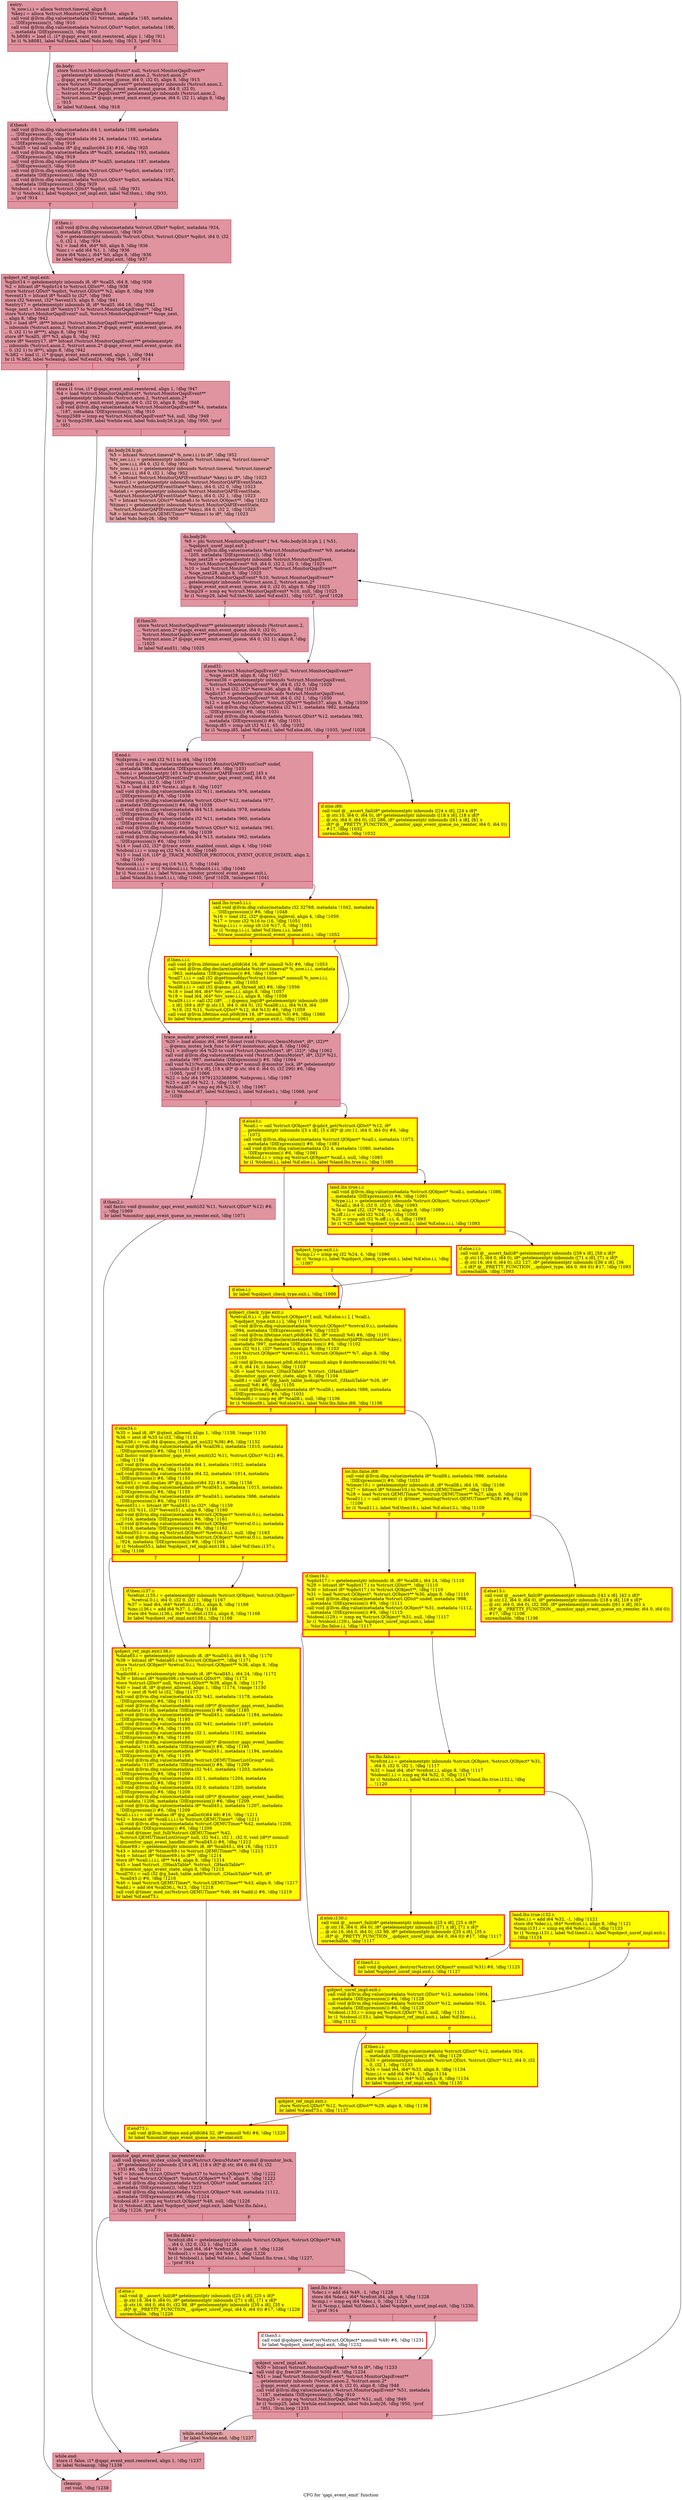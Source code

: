 digraph "CFG for 'qapi_event_emit' function" {
	label="CFG for 'qapi_event_emit' function";

	Node0x55aadc8b01c0 [shape=record,color="#b70d28ff", style=filled, fillcolor="#b70d2870",label="{entry:\l  %_now.i.i.i = alloca %struct.timeval, align 8\l  %key.i = alloca %struct.MonitorQAPIEventState, align 8\l  call void @llvm.dbg.value(metadata i32 %event, metadata !185, metadata\l... !DIExpression()), !dbg !910\l  call void @llvm.dbg.value(metadata %struct.QDict* %qdict, metadata !186,\l... metadata !DIExpression()), !dbg !910\l  %.b8081 = load i1, i1* @qapi_event_emit.reentered, align 1, !dbg !911\l  br i1 %.b8081, label %if.then4, label %do.body, !dbg !913, !prof !914\l|{<s0>T|<s1>F}}"];
	Node0x55aadc8b01c0:s0 -> Node0x55aadc8d4680;
	Node0x55aadc8b01c0:s1 -> Node0x55aadc8d0e30;
	Node0x55aadc8d0e30 [shape=record,color="#b70d28ff", style=filled, fillcolor="#b70d2870",label="{do.body:                                          \l  store %struct.MonitorQapiEvent* null, %struct.MonitorQapiEvent**\l... getelementptr inbounds (%struct.anon.2, %struct.anon.2*\l... @qapi_event_emit.event_queue, i64 0, i32 0), align 8, !dbg !915\l  store %struct.MonitorQapiEvent** getelementptr inbounds (%struct.anon.2,\l... %struct.anon.2* @qapi_event_emit.event_queue, i64 0, i32 0),\l... %struct.MonitorQapiEvent*** getelementptr inbounds (%struct.anon.2,\l... %struct.anon.2* @qapi_event_emit.event_queue, i64 0, i32 1), align 8, !dbg\l... !915\l  br label %if.then4, !dbg !918\l}"];
	Node0x55aadc8d0e30 -> Node0x55aadc8d4680;
	Node0x55aadc8d4680 [shape=record,color="#b70d28ff", style=filled, fillcolor="#b70d2870",label="{if.then4:                                         \l  call void @llvm.dbg.value(metadata i64 1, metadata !188, metadata\l... !DIExpression()), !dbg !919\l  call void @llvm.dbg.value(metadata i64 24, metadata !192, metadata\l... !DIExpression()), !dbg !919\l  %call5 = tail call noalias i8* @g_malloc(i64 24) #16, !dbg !920\l  call void @llvm.dbg.value(metadata i8* %call5, metadata !193, metadata\l... !DIExpression()), !dbg !919\l  call void @llvm.dbg.value(metadata i8* %call5, metadata !187, metadata\l... !DIExpression()), !dbg !910\l  call void @llvm.dbg.value(metadata %struct.QDict* %qdict, metadata !197,\l... metadata !DIExpression()), !dbg !923\l  call void @llvm.dbg.value(metadata %struct.QDict* %qdict, metadata !924,\l... metadata !DIExpression()), !dbg !929\l  %tobool.i = icmp eq %struct.QDict* %qdict, null, !dbg !931\l  br i1 %tobool.i, label %qobject_ref_impl.exit, label %if.then.i, !dbg !933,\l... !prof !914\l|{<s0>T|<s1>F}}"];
	Node0x55aadc8d4680:s0 -> Node0x55aadc9b81e0;
	Node0x55aadc8d4680:s1 -> Node0x55aadc919f20;
	Node0x55aadc919f20 [shape=record,color="#b70d28ff", style=filled, fillcolor="#b70d2870",label="{if.then.i:                                        \l  call void @llvm.dbg.value(metadata %struct.QDict* %qdict, metadata !924,\l... metadata !DIExpression()), !dbg !929\l  %0 = getelementptr inbounds %struct.QDict, %struct.QDict* %qdict, i64 0, i32\l... 0, i32 1, !dbg !934\l  %1 = load i64, i64* %0, align 8, !dbg !936\l  %inc.i = add i64 %1, 1, !dbg !936\l  store i64 %inc.i, i64* %0, align 8, !dbg !936\l  br label %qobject_ref_impl.exit, !dbg !937\l}"];
	Node0x55aadc919f20 -> Node0x55aadc9b81e0;
	Node0x55aadc9b81e0 [shape=record,color="#b70d28ff", style=filled, fillcolor="#b70d2870",label="{qobject_ref_impl.exit:                            \l  %qdict14 = getelementptr inbounds i8, i8* %call5, i64 8, !dbg !938\l  %2 = bitcast i8* %qdict14 to %struct.QDict**, !dbg !938\l  store %struct.QDict* %qdict, %struct.QDict** %2, align 8, !dbg !939\l  %event15 = bitcast i8* %call5 to i32*, !dbg !940\l  store i32 %event, i32* %event15, align 8, !dbg !941\l  %entry17 = getelementptr inbounds i8, i8* %call5, i64 16, !dbg !942\l  %sqe_next = bitcast i8* %entry17 to %struct.MonitorQapiEvent**, !dbg !942\l  store %struct.MonitorQapiEvent* null, %struct.MonitorQapiEvent** %sqe_next,\l... align 8, !dbg !942\l  %3 = load i8**, i8*** bitcast (%struct.MonitorQapiEvent*** getelementptr\l... inbounds (%struct.anon.2, %struct.anon.2* @qapi_event_emit.event_queue, i64\l... 0, i32 1) to i8***), align 8, !dbg !942\l  store i8* %call5, i8** %3, align 8, !dbg !942\l  store i8* %entry17, i8** bitcast (%struct.MonitorQapiEvent*** getelementptr\l... inbounds (%struct.anon.2, %struct.anon.2* @qapi_event_emit.event_queue, i64\l... 0, i32 1) to i8**), align 8, !dbg !942\l  %.b82 = load i1, i1* @qapi_event_emit.reentered, align 1, !dbg !944\l  br i1 %.b82, label %cleanup, label %if.end24, !dbg !946, !prof !914\l|{<s0>T|<s1>F}}"];
	Node0x55aadc9b81e0:s0 -> Node0x55aadc8aaa30;
	Node0x55aadc9b81e0:s1 -> Node0x55aadc8aa610;
	Node0x55aadc8aa610 [shape=record,color="#b70d28ff", style=filled, fillcolor="#b70d2870",label="{if.end24:                                         \l  store i1 true, i1* @qapi_event_emit.reentered, align 1, !dbg !947\l  %4 = load %struct.MonitorQapiEvent*, %struct.MonitorQapiEvent**\l... getelementptr inbounds (%struct.anon.2, %struct.anon.2*\l... @qapi_event_emit.event_queue, i64 0, i32 0), align 8, !dbg !948\l  call void @llvm.dbg.value(metadata %struct.MonitorQapiEvent* %4, metadata\l... !187, metadata !DIExpression()), !dbg !910\l  %cmp2589 = icmp eq %struct.MonitorQapiEvent* %4, null, !dbg !949\l  br i1 %cmp2589, label %while.end, label %do.body26.lr.ph, !dbg !950, !prof\l... !951\l|{<s0>T|<s1>F}}"];
	Node0x55aadc8aa610:s0 -> Node0x55aadc8dda20;
	Node0x55aadc8aa610:s1 -> Node0x55aadc9d3580;
	Node0x55aadc9d3580 [shape=record,color="#3d50c3ff", style=filled, fillcolor="#c32e3170",label="{do.body26.lr.ph:                                  \l  %5 = bitcast %struct.timeval* %_now.i.i.i to i8*, !dbg !952\l  %tv_sec.i.i.i = getelementptr inbounds %struct.timeval, %struct.timeval*\l... %_now.i.i.i, i64 0, i32 0, !dbg !952\l  %tv_usec.i.i.i = getelementptr inbounds %struct.timeval, %struct.timeval*\l... %_now.i.i.i, i64 0, i32 1, !dbg !952\l  %6 = bitcast %struct.MonitorQAPIEventState* %key.i to i8*, !dbg !1023\l  %event5.i = getelementptr inbounds %struct.MonitorQAPIEventState,\l... %struct.MonitorQAPIEventState* %key.i, i64 0, i32 0, !dbg !1023\l  %data6.i = getelementptr inbounds %struct.MonitorQAPIEventState,\l... %struct.MonitorQAPIEventState* %key.i, i64 0, i32 1, !dbg !1023\l  %7 = bitcast %struct.QDict** %data6.i to %struct.QObject**, !dbg !1023\l  %timer.i = getelementptr inbounds %struct.MonitorQAPIEventState,\l... %struct.MonitorQAPIEventState* %key.i, i64 0, i32 2, !dbg !1023\l  %8 = bitcast %struct.QEMUTimer** %timer.i to i8*, !dbg !1023\l  br label %do.body26, !dbg !950\l}"];
	Node0x55aadc9d3580 -> Node0x55aadc8de0c0;
	Node0x55aadc8de0c0 [shape=record,color="#b70d28ff", style=filled, fillcolor="#b70d2870",label="{do.body26:                                        \l  %9 = phi %struct.MonitorQapiEvent* [ %4, %do.body26.lr.ph ], [ %51,\l... %qobject_unref_impl.exit ]\l  call void @llvm.dbg.value(metadata %struct.MonitorQapiEvent* %9, metadata\l... !205, metadata !DIExpression()), !dbg !1024\l  %sqe_next28 = getelementptr inbounds %struct.MonitorQapiEvent,\l... %struct.MonitorQapiEvent* %9, i64 0, i32 2, i32 0, !dbg !1025\l  %10 = load %struct.MonitorQapiEvent*, %struct.MonitorQapiEvent**\l... %sqe_next28, align 8, !dbg !1025\l  store %struct.MonitorQapiEvent* %10, %struct.MonitorQapiEvent**\l... getelementptr inbounds (%struct.anon.2, %struct.anon.2*\l... @qapi_event_emit.event_queue, i64 0, i32 0), align 8, !dbg !1025\l  %cmp29 = icmp eq %struct.MonitorQapiEvent* %10, null, !dbg !1025\l  br i1 %cmp29, label %if.then30, label %if.end31, !dbg !1027, !prof !1028\l|{<s0>T|<s1>F}}"];
	Node0x55aadc8de0c0:s0 -> Node0x55aadc8de700;
	Node0x55aadc8de0c0:s1 -> Node0x55aadc8de750;
	Node0x55aadc8de700 [shape=record,color="#b70d28ff", style=filled, fillcolor="#b70d2870",label="{if.then30:                                        \l  store %struct.MonitorQapiEvent** getelementptr inbounds (%struct.anon.2,\l... %struct.anon.2* @qapi_event_emit.event_queue, i64 0, i32 0),\l... %struct.MonitorQapiEvent*** getelementptr inbounds (%struct.anon.2,\l... %struct.anon.2* @qapi_event_emit.event_queue, i64 0, i32 1), align 8, !dbg\l... !1025\l  br label %if.end31, !dbg !1025\l}"];
	Node0x55aadc8de700 -> Node0x55aadc8de750;
	Node0x55aadc8de750 [shape=record,color="#b70d28ff", style=filled, fillcolor="#b70d2870",label="{if.end31:                                         \l  store %struct.MonitorQapiEvent* null, %struct.MonitorQapiEvent**\l... %sqe_next28, align 8, !dbg !1027\l  %event36 = getelementptr inbounds %struct.MonitorQapiEvent,\l... %struct.MonitorQapiEvent* %9, i64 0, i32 0, !dbg !1029\l  %11 = load i32, i32* %event36, align 8, !dbg !1029\l  %qdict37 = getelementptr inbounds %struct.MonitorQapiEvent,\l... %struct.MonitorQapiEvent* %9, i64 0, i32 1, !dbg !1030\l  %12 = load %struct.QDict*, %struct.QDict** %qdict37, align 8, !dbg !1030\l  call void @llvm.dbg.value(metadata i32 %11, metadata !982, metadata\l... !DIExpression()) #6, !dbg !1031\l  call void @llvm.dbg.value(metadata %struct.QDict* %12, metadata !983,\l... metadata !DIExpression()) #6, !dbg !1031\l  %cmp.i85 = icmp ult i32 %11, 45, !dbg !1032\l  br i1 %cmp.i85, label %if.end.i, label %if.else.i86, !dbg !1035, !prof !1028\l|{<s0>T|<s1>F}}"];
	Node0x55aadc8de750:s0 -> Node0x55aadc98ddf0;
	Node0x55aadc8de750:s1 -> Node0x55aadc9bc930;
	Node0x55aadc9bc930 [shape=record,penwidth=3.0, style="filled", color="red", fillcolor="yellow",label="{if.else.i86:                                      \l  call void @__assert_fail(i8* getelementptr inbounds ([24 x i8], [24 x i8]*\l... @.str.10, i64 0, i64 0), i8* getelementptr inbounds ([18 x i8], [18 x i8]*\l... @.str, i64 0, i64 0), i32 286, i8* getelementptr inbounds ([61 x i8], [61 x\l... i8]* @__PRETTY_FUNCTION__.monitor_qapi_event_queue_no_reenter, i64 0, i64 0))\l... #17, !dbg !1032\l  unreachable, !dbg !1032\l}"];
	Node0x55aadc98ddf0 [shape=record,color="#b70d28ff", style=filled, fillcolor="#b70d2870",label="{if.end.i:                                         \l  %idxprom.i = zext i32 %11 to i64, !dbg !1036\l  call void @llvm.dbg.value(metadata %struct.MonitorQAPIEventConf* undef,\l... metadata !984, metadata !DIExpression()) #6, !dbg !1031\l  %rate.i = getelementptr [45 x %struct.MonitorQAPIEventConf], [45 x\l... %struct.MonitorQAPIEventConf]* @monitor_qapi_event_conf, i64 0, i64\l... %idxprom.i, i32 0, !dbg !1037\l  %13 = load i64, i64* %rate.i, align 8, !dbg !1037\l  call void @llvm.dbg.value(metadata i32 %11, metadata !976, metadata\l... !DIExpression()) #6, !dbg !1038\l  call void @llvm.dbg.value(metadata %struct.QDict* %12, metadata !977,\l... metadata !DIExpression()) #6, !dbg !1038\l  call void @llvm.dbg.value(metadata i64 %13, metadata !978, metadata\l... !DIExpression()) #6, !dbg !1038\l  call void @llvm.dbg.value(metadata i32 %11, metadata !960, metadata\l... !DIExpression()) #6, !dbg !1039\l  call void @llvm.dbg.value(metadata %struct.QDict* %12, metadata !961,\l... metadata !DIExpression()) #6, !dbg !1039\l  call void @llvm.dbg.value(metadata i64 %13, metadata !962, metadata\l... !DIExpression()) #6, !dbg !1039\l  %14 = load i32, i32* @trace_events_enabled_count, align 4, !dbg !1040\l  %tobool.i.i.i = icmp eq i32 %14, 0, !dbg !1040\l  %15 = load i16, i16* @_TRACE_MONITOR_PROTOCOL_EVENT_QUEUE_DSTATE, align 2,\l... !dbg !1040\l  %tobool4.i.i.i = icmp eq i16 %15, 0, !dbg !1040\l  %or.cond.i.i.i = or i1 %tobool.i.i.i, %tobool4.i.i.i, !dbg !1040\l  br i1 %or.cond.i.i.i, label %trace_monitor_protocol_event_queue.exit.i,\l... label %land.lhs.true5.i.i.i, !dbg !1040, !prof !1028, !misexpect !1041\l|{<s0>T|<s1>F}}"];
	Node0x55aadc98ddf0:s0 -> Node0x55aadc997200;
	Node0x55aadc98ddf0:s1 -> Node0x55aadc90a000;
	Node0x55aadc90a000 [shape=record,penwidth=3.0, style="filled", color="red", fillcolor="yellow",label="{land.lhs.true5.i.i.i:                             \l  call void @llvm.dbg.value(metadata i32 32768, metadata !1042, metadata\l... !DIExpression()) #6, !dbg !1048\l  %16 = load i32, i32* @qemu_loglevel, align 4, !dbg !1050\l  %17 = trunc i32 %16 to i16, !dbg !1051\l  %cmp.i.i.i.i = icmp slt i16 %17, 0, !dbg !1051\l  br i1 %cmp.i.i.i.i, label %if.then.i.i.i, label\l... %trace_monitor_protocol_event_queue.exit.i, !dbg !1052\l|{<s0>T|<s1>F}}"];
	Node0x55aadc90a000:s0 -> Node0x55aadc9cf650;
	Node0x55aadc90a000:s1 -> Node0x55aadc997200;
	Node0x55aadc9cf650 [shape=record,penwidth=3.0, style="filled", color="red", fillcolor="yellow",label="{if.then.i.i.i:                                    \l  call void @llvm.lifetime.start.p0i8(i64 16, i8* nonnull %5) #6, !dbg !1053\l  call void @llvm.dbg.declare(metadata %struct.timeval* %_now.i.i.i, metadata\l... !963, metadata !DIExpression()) #6, !dbg !1054\l  %call7.i.i.i = call i32 @gettimeofday(%struct.timeval* nonnull %_now.i.i.i,\l... %struct.timezone* null) #6, !dbg !1055\l  %call8.i.i.i = call i32 @qemu_get_thread_id() #6, !dbg !1056\l  %18 = load i64, i64* %tv_sec.i.i.i, align 8, !dbg !1057\l  %19 = load i64, i64* %tv_usec.i.i.i, align 8, !dbg !1058\l  %call9.i.i.i = call i32 (i8*, ...) @qemu_log(i8* getelementptr inbounds ([69\l... x i8], [69 x i8]* @.str.13, i64 0, i64 0), i32 %call8.i.i.i, i64 %18, i64\l... %19, i32 %11, %struct.QDict* %12, i64 %13) #6, !dbg !1059\l  call void @llvm.lifetime.end.p0i8(i64 16, i8* nonnull %5) #6, !dbg !1060\l  br label %trace_monitor_protocol_event_queue.exit.i, !dbg !1061\l}"];
	Node0x55aadc9cf650 -> Node0x55aadc997200;
	Node0x55aadc997200 [shape=record,color="#b70d28ff", style=filled, fillcolor="#b70d2870",label="{trace_monitor_protocol_event_queue.exit.i:        \l  %20 = load atomic i64, i64* bitcast (void (%struct.QemuMutex*, i8*, i32)**\l... @qemu_mutex_lock_func to i64*) monotonic, align 8, !dbg !1062\l  %21 = inttoptr i64 %20 to void (%struct.QemuMutex*, i8*, i32)*, !dbg !1062\l  call void @llvm.dbg.value(metadata void (%struct.QemuMutex*, i8*, i32)* %21,\l... metadata !987, metadata !DIExpression()) #6, !dbg !1064\l  call void %21(%struct.QemuMutex* nonnull @monitor_lock, i8* getelementptr\l... inbounds ([18 x i8], [18 x i8]* @.str, i64 0, i64 0), i32 290) #6, !dbg\l... !1065, !prof !1066\l  %22 = lshr i64 19791232368896, %idxprom.i, !dbg !1067\l  %23 = and i64 %22, 1, !dbg !1067\l  %tobool.i87 = icmp eq i64 %23, 0, !dbg !1067\l  br i1 %tobool.i87, label %if.then2.i, label %if.else3.i, !dbg !1068, !prof\l... !1028\l|{<s0>T|<s1>F}}"];
	Node0x55aadc997200:s0 -> Node0x55aadc9d3e60;
	Node0x55aadc997200:s1 -> Node0x55aadc9c8f80;
	Node0x55aadc9d3e60 [shape=record,color="#b70d28ff", style=filled, fillcolor="#b70d2870",label="{if.then2.i:                                       \l  call fastcc void @monitor_qapi_event_emit(i32 %11, %struct.QDict* %12) #6,\l... !dbg !1069\l  br label %monitor_qapi_event_queue_no_reenter.exit, !dbg !1071\l}"];
	Node0x55aadc9d3e60 -> Node0x55aadc98cf20;
	Node0x55aadc9c8f80 [shape=record,penwidth=3.0, style="filled", color="red", fillcolor="yellow",label="{if.else3.i:                                       \l  %call.i = call %struct.QObject* @qdict_get(%struct.QDict* %12, i8*\l... getelementptr inbounds ([5 x i8], [5 x i8]* @.str.11, i64 0, i64 0)) #6, !dbg\l... !1072\l  call void @llvm.dbg.value(metadata %struct.QObject* %call.i, metadata !1073,\l... metadata !DIExpression()) #6, !dbg !1081\l  call void @llvm.dbg.value(metadata i32 4, metadata !1080, metadata\l... !DIExpression()) #6, !dbg !1081\l  %tobool.i.i = icmp eq %struct.QObject* %call.i, null, !dbg !1083\l  br i1 %tobool.i.i, label %if.else.i.i, label %land.lhs.true.i.i, !dbg !1085\l|{<s0>T|<s1>F}}"];
	Node0x55aadc9c8f80:s0 -> Node0x55aadc9ed660;
	Node0x55aadc9c8f80:s1 -> Node0x55aadc9cdce0;
	Node0x55aadc9cdce0 [shape=record,penwidth=3.0, style="filled", color="red", fillcolor="yellow",label="{land.lhs.true.i.i:                                \l  call void @llvm.dbg.value(metadata %struct.QObject* %call.i, metadata !1086,\l... metadata !DIExpression()) #6, !dbg !1091\l  %type.i.i.i = getelementptr inbounds %struct.QObject, %struct.QObject*\l... %call.i, i64 0, i32 0, i32 0, !dbg !1093\l  %24 = load i32, i32* %type.i.i.i, align 8, !dbg !1093\l  %.off.i.i.i = add i32 %24, -1, !dbg !1093\l  %25 = icmp ult i32 %.off.i.i.i, 6, !dbg !1093\l  br i1 %25, label %qobject_type.exit.i.i, label %if.else.i.i.i, !dbg !1093\l|{<s0>T|<s1>F}}"];
	Node0x55aadc9cdce0:s0 -> Node0x55aadc9cd750;
	Node0x55aadc9cdce0:s1 -> Node0x55aadc939f50;
	Node0x55aadc939f50 [shape=record,penwidth=3.0, style="filled", color="red", fillcolor="yellow",label="{if.else.i.i.i:                                    \l  call void @__assert_fail(i8* getelementptr inbounds ([59 x i8], [59 x i8]*\l... @.str.15, i64 0, i64 0), i8* getelementptr inbounds ([71 x i8], [71 x i8]*\l... @.str.16, i64 0, i64 0), i32 127, i8* getelementptr inbounds ([36 x i8], [36\l... x i8]* @__PRETTY_FUNCTION__.qobject_type, i64 0, i64 0)) #17, !dbg !1093\l  unreachable, !dbg !1093\l}"];
	Node0x55aadc9cd750 [shape=record,penwidth=3.0, style="filled", color="red", fillcolor="yellow",label="{qobject_type.exit.i.i:                            \l  %cmp.i.i = icmp eq i32 %24, 4, !dbg !1096\l  br i1 %cmp.i.i, label %qobject_check_type.exit.i, label %if.else.i.i, !dbg\l... !1097\l|{<s0>T|<s1>F}}"];
	Node0x55aadc9cd750:s0 -> Node0x55aadc9eb400;
	Node0x55aadc9cd750:s1 -> Node0x55aadc9ed660;
	Node0x55aadc9ed660 [shape=record,penwidth=3.0, style="filled", color="red", fillcolor="yellow",label="{if.else.i.i:                                      \l  br label %qobject_check_type.exit.i, !dbg !1098\l}"];
	Node0x55aadc9ed660 -> Node0x55aadc9eb400;
	Node0x55aadc9eb400 [shape=record,penwidth=3.0, style="filled", color="red", fillcolor="yellow",label="{qobject_check_type.exit.i:                        \l  %retval.0.i.i = phi %struct.QObject* [ null, %if.else.i.i ], [ %call.i,\l... %qobject_type.exit.i.i ], !dbg !1100\l  call void @llvm.dbg.value(metadata %struct.QObject* %retval.0.i.i, metadata\l... !994, metadata !DIExpression()) #6, !dbg !1023\l  call void @llvm.lifetime.start.p0i8(i64 32, i8* nonnull %6) #6, !dbg !1101\l  call void @llvm.dbg.declare(metadata %struct.MonitorQAPIEventState* %key.i,\l... metadata !997, metadata !DIExpression()) #6, !dbg !1102\l  store i32 %11, i32* %event5.i, align 8, !dbg !1103\l  store %struct.QObject* %retval.0.i.i, %struct.QObject** %7, align 8, !dbg\l... !1103\l  call void @llvm.memset.p0i8.i64(i8* nonnull align 8 dereferenceable(16) %8,\l... i8 0, i64 16, i1 false), !dbg !1103\l  %26 = load %struct._GHashTable*, %struct._GHashTable**\l... @monitor_qapi_event_state, align 8, !dbg !1104\l  %call8.i = call i8* @g_hash_table_lookup(%struct._GHashTable* %26, i8*\l... nonnull %6) #6, !dbg !1105\l  call void @llvm.dbg.value(metadata i8* %call8.i, metadata !986, metadata\l... !DIExpression()) #6, !dbg !1031\l  %tobool9.i = icmp eq i8* %call8.i, null, !dbg !1106\l  br i1 %tobool9.i, label %if.else34.i, label %lor.lhs.false.i88, !dbg !1106\l|{<s0>T|<s1>F}}"];
	Node0x55aadc9eb400:s0 -> Node0x55aadc994370;
	Node0x55aadc9eb400:s1 -> Node0x55aadc978bc0;
	Node0x55aadc978bc0 [shape=record,penwidth=3.0, style="filled", color="red", fillcolor="yellow",label="{lor.lhs.false.i88:                                \l  call void @llvm.dbg.value(metadata i8* %call8.i, metadata !986, metadata\l... !DIExpression()) #6, !dbg !1031\l  %timer10.i = getelementptr inbounds i8, i8* %call8.i, i64 16, !dbg !1106\l  %27 = bitcast i8* %timer10.i to %struct.QEMUTimer**, !dbg !1106\l  %28 = load %struct.QEMUTimer*, %struct.QEMUTimer** %27, align 8, !dbg !1106\l  %call11.i = call zeroext i1 @timer_pending(%struct.QEMUTimer* %28) #6, !dbg\l... !1106\l  br i1 %call11.i, label %if.then16.i, label %if.else13.i, !dbg !1109\l|{<s0>T|<s1>F}}"];
	Node0x55aadc978bc0:s0 -> Node0x55aadc978810;
	Node0x55aadc978bc0:s1 -> Node0x55aadc8a89c0;
	Node0x55aadc8a89c0 [shape=record,penwidth=3.0, style="filled", color="red", fillcolor="yellow",label="{if.else13.i:                                      \l  call void @__assert_fail(i8* getelementptr inbounds ([42 x i8], [42 x i8]*\l... @.str.12, i64 0, i64 0), i8* getelementptr inbounds ([18 x i8], [18 x i8]*\l... @.str, i64 0, i64 0), i32 300, i8* getelementptr inbounds ([61 x i8], [61 x\l... i8]* @__PRETTY_FUNCTION__.monitor_qapi_event_queue_no_reenter, i64 0, i64 0))\l... #17, !dbg !1106\l  unreachable, !dbg !1106\l}"];
	Node0x55aadc978810 [shape=record,penwidth=3.0, style="filled", color="red", fillcolor="yellow",label="{if.then16.i:                                      \l  %qdict17.i = getelementptr inbounds i8, i8* %call8.i, i64 24, !dbg !1110\l  %29 = bitcast i8* %qdict17.i to %struct.QDict**, !dbg !1110\l  %30 = bitcast i8* %qdict17.i to %struct.QObject**, !dbg !1110\l  %31 = load %struct.QObject*, %struct.QObject** %30, align 8, !dbg !1110\l  call void @llvm.dbg.value(metadata %struct.QDict* undef, metadata !998,\l... metadata !DIExpression()) #6, !dbg !1111\l  call void @llvm.dbg.value(metadata %struct.QObject* %31, metadata !1112,\l... metadata !DIExpression()) #6, !dbg !1115\l  %tobool.i129.i = icmp eq %struct.QObject* %31, null, !dbg !1117\l  br i1 %tobool.i129.i, label %qobject_unref_impl.exit.i, label\l... %lor.lhs.false.i.i, !dbg !1117\l|{<s0>T|<s1>F}}"];
	Node0x55aadc978810:s0 -> Node0x55aadc8dff60;
	Node0x55aadc978810:s1 -> Node0x55aadc9cd250;
	Node0x55aadc9cd250 [shape=record,penwidth=3.0, style="filled", color="red", fillcolor="yellow",label="{lor.lhs.false.i.i:                                \l  %refcnt.i.i = getelementptr inbounds %struct.QObject, %struct.QObject* %31,\l... i64 0, i32 0, i32 1, !dbg !1117\l  %32 = load i64, i64* %refcnt.i.i, align 8, !dbg !1117\l  %tobool1.i.i = icmp eq i64 %32, 0, !dbg !1117\l  br i1 %tobool1.i.i, label %if.else.i130.i, label %land.lhs.true.i132.i, !dbg\l... !1120\l|{<s0>T|<s1>F}}"];
	Node0x55aadc9cd250:s0 -> Node0x55aadc9b2100;
	Node0x55aadc9cd250:s1 -> Node0x55aadc9c8db0;
	Node0x55aadc9b2100 [shape=record,penwidth=3.0, style="filled", color="red", fillcolor="yellow",label="{if.else.i130.i:                                   \l  call void @__assert_fail(i8* getelementptr inbounds ([25 x i8], [25 x i8]*\l... @.str.18, i64 0, i64 0), i8* getelementptr inbounds ([71 x i8], [71 x i8]*\l... @.str.16, i64 0, i64 0), i32 98, i8* getelementptr inbounds ([35 x i8], [35 x\l... i8]* @__PRETTY_FUNCTION__.qobject_unref_impl, i64 0, i64 0)) #17, !dbg !1117\l  unreachable, !dbg !1117\l}"];
	Node0x55aadc9c8db0 [shape=record,penwidth=3.0, style="filled", color="red", fillcolor="yellow",label="{land.lhs.true.i132.i:                             \l  %dec.i.i = add i64 %32, -1, !dbg !1121\l  store i64 %dec.i.i, i64* %refcnt.i.i, align 8, !dbg !1121\l  %cmp.i131.i = icmp eq i64 %dec.i.i, 0, !dbg !1123\l  br i1 %cmp.i131.i, label %if.then5.i.i, label %qobject_unref_impl.exit.i,\l... !dbg !1124\l|{<s0>T|<s1>F}}"];
	Node0x55aadc9c8db0:s0 -> Node0x55aadc9196d0;
	Node0x55aadc9c8db0:s1 -> Node0x55aadc8dff60;
	Node0x55aadc9196d0 [shape=record,penwidth=3.0, style="filled", color="red", fillcolor="yellow",label="{if.then5.i.i:                                     \l  call void @qobject_destroy(%struct.QObject* nonnull %31) #6, !dbg !1125\l  br label %qobject_unref_impl.exit.i, !dbg !1127\l}"];
	Node0x55aadc9196d0 -> Node0x55aadc8dff60;
	Node0x55aadc8dff60 [shape=record,penwidth=3.0, style="filled", color="red", fillcolor="yellow",label="{qobject_unref_impl.exit.i:                        \l  call void @llvm.dbg.value(metadata %struct.QDict* %12, metadata !1004,\l... metadata !DIExpression()) #6, !dbg !1128\l  call void @llvm.dbg.value(metadata %struct.QDict* %12, metadata !924,\l... metadata !DIExpression()) #6, !dbg !1129\l  %tobool.i133.i = icmp eq %struct.QDict* %12, null, !dbg !1131\l  br i1 %tobool.i133.i, label %qobject_ref_impl.exit.i, label %if.then.i.i,\l... !dbg !1132\l|{<s0>T|<s1>F}}"];
	Node0x55aadc8dff60:s0 -> Node0x55aadc99b5d0;
	Node0x55aadc8dff60:s1 -> Node0x55aadc9706b0;
	Node0x55aadc9706b0 [shape=record,penwidth=3.0, style="filled", color="red", fillcolor="yellow",label="{if.then.i.i:                                      \l  call void @llvm.dbg.value(metadata %struct.QDict* %12, metadata !924,\l... metadata !DIExpression()) #6, !dbg !1129\l  %33 = getelementptr inbounds %struct.QDict, %struct.QDict* %12, i64 0, i32\l... 0, i32 1, !dbg !1133\l  %34 = load i64, i64* %33, align 8, !dbg !1134\l  %inc.i.i = add i64 %34, 1, !dbg !1134\l  store i64 %inc.i.i, i64* %33, align 8, !dbg !1134\l  br label %qobject_ref_impl.exit.i, !dbg !1135\l}"];
	Node0x55aadc9706b0 -> Node0x55aadc99b5d0;
	Node0x55aadc99b5d0 [shape=record,penwidth=3.0, style="filled", color="red", fillcolor="yellow",label="{qobject_ref_impl.exit.i:                          \l  store %struct.QDict* %12, %struct.QDict** %29, align 8, !dbg !1136\l  br label %if.end73.i, !dbg !1137\l}"];
	Node0x55aadc99b5d0 -> Node0x55aadc8d70a0;
	Node0x55aadc994370 [shape=record,penwidth=3.0, style="filled", color="red", fillcolor="yellow",label="{if.else34.i:                                      \l  %35 = load i8, i8* @qtest_allowed, align 1, !dbg !1138, !range !1150\l  %36 = zext i8 %35 to i32, !dbg !1151\l  %call36.i = call i64 @qemu_clock_get_ns(i32 %36) #6, !dbg !1152\l  call void @llvm.dbg.value(metadata i64 %call36.i, metadata !1010, metadata\l... !DIExpression()) #6, !dbg !1153\l  call fastcc void @monitor_qapi_event_emit(i32 %11, %struct.QDict* %12) #6,\l... !dbg !1154\l  call void @llvm.dbg.value(metadata i64 1, metadata !1012, metadata\l... !DIExpression()) #6, !dbg !1155\l  call void @llvm.dbg.value(metadata i64 32, metadata !1014, metadata\l... !DIExpression()) #6, !dbg !1155\l  %call45.i = call noalias i8* @g_malloc(i64 32) #16, !dbg !1156\l  call void @llvm.dbg.value(metadata i8* %call45.i, metadata !1015, metadata\l... !DIExpression()) #6, !dbg !1155\l  call void @llvm.dbg.value(metadata i8* %call45.i, metadata !986, metadata\l... !DIExpression()) #6, !dbg !1031\l  %event51.i = bitcast i8* %call45.i to i32*, !dbg !1159\l  store i32 %11, i32* %event51.i, align 8, !dbg !1160\l  call void @llvm.dbg.value(metadata %struct.QObject* %retval.0.i.i, metadata\l... !1016, metadata !DIExpression()) #6, !dbg !1161\l  call void @llvm.dbg.value(metadata %struct.QObject* %retval.0.i.i, metadata\l... !1018, metadata !DIExpression()) #6, !dbg !1162\l  %tobool55.i = icmp eq %struct.QObject* %retval.0.i.i, null, !dbg !1163\l  call void @llvm.dbg.value(metadata %struct.QObject* %retval.0.i.i, metadata\l... !924, metadata !DIExpression()) #6, !dbg !1164\l  br i1 %tobool55.i, label %qobject_ref_impl.exit138.i, label %if.then.i137.i,\l... !dbg !1166\l|{<s0>T|<s1>F}}"];
	Node0x55aadc994370:s0 -> Node0x55aadc9d4150;
	Node0x55aadc994370:s1 -> Node0x55aadc916af0;
	Node0x55aadc916af0 [shape=record,penwidth=3.0, style="filled", color="red", fillcolor="yellow",label="{if.then.i137.i:                                   \l  %refcnt.i135.i = getelementptr inbounds %struct.QObject, %struct.QObject*\l... %retval.0.i.i, i64 0, i32 0, i32 1, !dbg !1167\l  %37 = load i64, i64* %refcnt.i135.i, align 8, !dbg !1168\l  %inc.i136.i = add i64 %37, 1, !dbg !1168\l  store i64 %inc.i136.i, i64* %refcnt.i135.i, align 8, !dbg !1168\l  br label %qobject_ref_impl.exit138.i, !dbg !1169\l}"];
	Node0x55aadc916af0 -> Node0x55aadc9d4150;
	Node0x55aadc9d4150 [shape=record,penwidth=3.0, style="filled", color="red", fillcolor="yellow",label="{qobject_ref_impl.exit138.i:                       \l  %data65.i = getelementptr inbounds i8, i8* %call45.i, i64 8, !dbg !1170\l  %38 = bitcast i8* %data65.i to %struct.QObject**, !dbg !1171\l  store %struct.QObject* %retval.0.i.i, %struct.QObject** %38, align 8, !dbg\l... !1171\l  %qdict66.i = getelementptr inbounds i8, i8* %call45.i, i64 24, !dbg !1172\l  %39 = bitcast i8* %qdict66.i to %struct.QDict**, !dbg !1172\l  store %struct.QDict* null, %struct.QDict** %39, align 8, !dbg !1173\l  %40 = load i8, i8* @qtest_allowed, align 1, !dbg !1174, !range !1150\l  %41 = zext i8 %40 to i32, !dbg !1177\l  call void @llvm.dbg.value(metadata i32 %41, metadata !1178, metadata\l... !DIExpression()) #6, !dbg !1185\l  call void @llvm.dbg.value(metadata void (i8*)* @monitor_qapi_event_handler,\l... metadata !1183, metadata !DIExpression()) #6, !dbg !1185\l  call void @llvm.dbg.value(metadata i8* %call45.i, metadata !1184, metadata\l... !DIExpression()) #6, !dbg !1185\l  call void @llvm.dbg.value(metadata i32 %41, metadata !1187, metadata\l... !DIExpression()) #6, !dbg !1195\l  call void @llvm.dbg.value(metadata i32 1, metadata !1192, metadata\l... !DIExpression()) #6, !dbg !1195\l  call void @llvm.dbg.value(metadata void (i8*)* @monitor_qapi_event_handler,\l... metadata !1193, metadata !DIExpression()) #6, !dbg !1195\l  call void @llvm.dbg.value(metadata i8* %call45.i, metadata !1194, metadata\l... !DIExpression()) #6, !dbg !1195\l  call void @llvm.dbg.value(metadata %struct.QEMUTimerListGroup* null,\l... metadata !1197, metadata !DIExpression()) #6, !dbg !1209\l  call void @llvm.dbg.value(metadata i32 %41, metadata !1203, metadata\l... !DIExpression()) #6, !dbg !1209\l  call void @llvm.dbg.value(metadata i32 1, metadata !1204, metadata\l... !DIExpression()) #6, !dbg !1209\l  call void @llvm.dbg.value(metadata i32 0, metadata !1205, metadata\l... !DIExpression()) #6, !dbg !1209\l  call void @llvm.dbg.value(metadata void (i8*)* @monitor_qapi_event_handler,\l... metadata !1206, metadata !DIExpression()) #6, !dbg !1209\l  call void @llvm.dbg.value(metadata i8* %call45.i, metadata !1207, metadata\l... !DIExpression()) #6, !dbg !1209\l  %call.i.i.i.i = call noalias i8* @g_malloc0(i64 48) #16, !dbg !1211\l  %42 = bitcast i8* %call.i.i.i.i to %struct.QEMUTimer*, !dbg !1211\l  call void @llvm.dbg.value(metadata %struct.QEMUTimer* %42, metadata !1208,\l... metadata !DIExpression()) #6, !dbg !1209\l  call void @timer_init_full(%struct.QEMUTimer* %42,\l... %struct.QEMUTimerListGroup* null, i32 %41, i32 1, i32 0, void (i8*)* nonnull\l... @monitor_qapi_event_handler, i8* %call45.i) #6, !dbg !1212\l  %timer69.i = getelementptr inbounds i8, i8* %call45.i, i64 16, !dbg !1213\l  %43 = bitcast i8* %timer69.i to %struct.QEMUTimer**, !dbg !1213\l  %44 = bitcast i8* %timer69.i to i8**, !dbg !1214\l  store i8* %call.i.i.i.i, i8** %44, align 8, !dbg !1214\l  %45 = load %struct._GHashTable*, %struct._GHashTable**\l... @monitor_qapi_event_state, align 8, !dbg !1215\l  %call70.i = call i32 @g_hash_table_add(%struct._GHashTable* %45, i8*\l... %call45.i) #6, !dbg !1216\l  %46 = load %struct.QEMUTimer*, %struct.QEMUTimer** %43, align 8, !dbg !1217\l  %add.i = add i64 %call36.i, %13, !dbg !1218\l  call void @timer_mod_ns(%struct.QEMUTimer* %46, i64 %add.i) #6, !dbg !1219\l  br label %if.end73.i\l}"];
	Node0x55aadc9d4150 -> Node0x55aadc8d70a0;
	Node0x55aadc8d70a0 [shape=record,penwidth=3.0, style="filled", color="red", fillcolor="yellow",label="{if.end73.i:                                       \l  call void @llvm.lifetime.end.p0i8(i64 32, i8* nonnull %6) #6, !dbg !1220\l  br label %monitor_qapi_event_queue_no_reenter.exit\l}"];
	Node0x55aadc8d70a0 -> Node0x55aadc98cf20;
	Node0x55aadc98cf20 [shape=record,color="#b70d28ff", style=filled, fillcolor="#b70d2870",label="{monitor_qapi_event_queue_no_reenter.exit:         \l  call void @qemu_mutex_unlock_impl(%struct.QemuMutex* nonnull @monitor_lock,\l... i8* getelementptr inbounds ([18 x i8], [18 x i8]* @.str, i64 0, i64 0), i32\l... 333) #6, !dbg !1221\l  %47 = bitcast %struct.QDict** %qdict37 to %struct.QObject**, !dbg !1222\l  %48 = load %struct.QObject*, %struct.QObject** %47, align 8, !dbg !1222\l  call void @llvm.dbg.value(metadata %struct.QDict* undef, metadata !217,\l... metadata !DIExpression()), !dbg !1223\l  call void @llvm.dbg.value(metadata %struct.QObject* %48, metadata !1112,\l... metadata !DIExpression()) #6, !dbg !1224\l  %tobool.i83 = icmp eq %struct.QObject* %48, null, !dbg !1226\l  br i1 %tobool.i83, label %qobject_unref_impl.exit, label %lor.lhs.false.i,\l... !dbg !1226, !prof !914\l|{<s0>T|<s1>F}}"];
	Node0x55aadc98cf20:s0 -> Node0x55aadc98b430;
	Node0x55aadc98cf20:s1 -> Node0x55aadc98d6d0;
	Node0x55aadc98d6d0 [shape=record,color="#b70d28ff", style=filled, fillcolor="#b70d2870",label="{lor.lhs.false.i:                                  \l  %refcnt.i84 = getelementptr inbounds %struct.QObject, %struct.QObject* %48,\l... i64 0, i32 0, i32 1, !dbg !1226\l  %49 = load i64, i64* %refcnt.i84, align 8, !dbg !1226\l  %tobool1.i = icmp eq i64 %49, 0, !dbg !1226\l  br i1 %tobool1.i, label %if.else.i, label %land.lhs.true.i, !dbg !1227,\l... !prof !914\l|{<s0>T|<s1>F}}"];
	Node0x55aadc98d6d0:s0 -> Node0x55aadc8ffb90;
	Node0x55aadc98d6d0:s1 -> Node0x55aadc9d28c0;
	Node0x55aadc8ffb90 [shape=record,penwidth=3.0, style="filled", color="red", fillcolor="yellow",label="{if.else.i:                                        \l  call void @__assert_fail(i8* getelementptr inbounds ([25 x i8], [25 x i8]*\l... @.str.18, i64 0, i64 0), i8* getelementptr inbounds ([71 x i8], [71 x i8]*\l... @.str.16, i64 0, i64 0), i32 98, i8* getelementptr inbounds ([35 x i8], [35 x\l... i8]* @__PRETTY_FUNCTION__.qobject_unref_impl, i64 0, i64 0)) #17, !dbg !1226\l  unreachable, !dbg !1226\l}"];
	Node0x55aadc9d28c0 [shape=record,color="#b70d28ff", style=filled, fillcolor="#b70d2870",label="{land.lhs.true.i:                                  \l  %dec.i = add i64 %49, -1, !dbg !1228\l  store i64 %dec.i, i64* %refcnt.i84, align 8, !dbg !1228\l  %cmp.i = icmp eq i64 %dec.i, 0, !dbg !1229\l  br i1 %cmp.i, label %if.then5.i, label %qobject_unref_impl.exit, !dbg !1230,\l... !prof !914\l|{<s0>T|<s1>F}}"];
	Node0x55aadc9d28c0:s0 -> Node0x55aadc859930;
	Node0x55aadc9d28c0:s1 -> Node0x55aadc98b430;
	Node0x55aadc859930 [shape=record,penwidth=3.0, color="red",label="{if.then5.i:                                       \l  call void @qobject_destroy(%struct.QObject* nonnull %48) #6, !dbg !1231\l  br label %qobject_unref_impl.exit, !dbg !1232\l}"];
	Node0x55aadc859930 -> Node0x55aadc98b430;
	Node0x55aadc98b430 [shape=record,color="#b70d28ff", style=filled, fillcolor="#b70d2870",label="{qobject_unref_impl.exit:                          \l  %50 = bitcast %struct.MonitorQapiEvent* %9 to i8*, !dbg !1233\l  call void @g_free(i8* nonnull %50) #6, !dbg !1234\l  %51 = load %struct.MonitorQapiEvent*, %struct.MonitorQapiEvent**\l... getelementptr inbounds (%struct.anon.2, %struct.anon.2*\l... @qapi_event_emit.event_queue, i64 0, i32 0), align 8, !dbg !948\l  call void @llvm.dbg.value(metadata %struct.MonitorQapiEvent* %51, metadata\l... !187, metadata !DIExpression()), !dbg !910\l  %cmp25 = icmp eq %struct.MonitorQapiEvent* %51, null, !dbg !949\l  br i1 %cmp25, label %while.end.loopexit, label %do.body26, !dbg !950, !prof\l... !951, !llvm.loop !1235\l|{<s0>T|<s1>F}}"];
	Node0x55aadc98b430:s0 -> Node0x55aadc8af3a0;
	Node0x55aadc98b430:s1 -> Node0x55aadc8de0c0;
	Node0x55aadc8af3a0 [shape=record,color="#3d50c3ff", style=filled, fillcolor="#c32e3170",label="{while.end.loopexit:                               \l  br label %while.end, !dbg !1237\l}"];
	Node0x55aadc8af3a0 -> Node0x55aadc8dda20;
	Node0x55aadc8dda20 [shape=record,color="#b70d28ff", style=filled, fillcolor="#b70d2870",label="{while.end:                                        \l  store i1 false, i1* @qapi_event_emit.reentered, align 1, !dbg !1237\l  br label %cleanup, !dbg !1238\l}"];
	Node0x55aadc8dda20 -> Node0x55aadc8aaa30;
	Node0x55aadc8aaa30 [shape=record,color="#b70d28ff", style=filled, fillcolor="#b70d2870",label="{cleanup:                                          \l  ret void, !dbg !1238\l}"];
}
